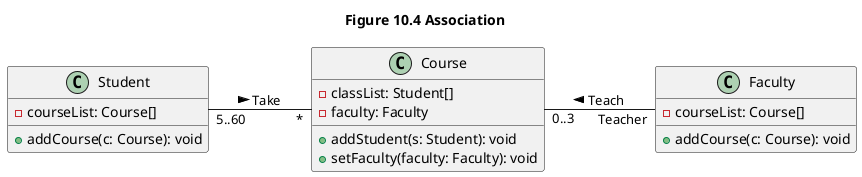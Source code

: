 @startuml
title Figure 10.4 Association
left to right direction
together {
    class Student {
        -courseList: Course[]
        + addCourse(c: Course): void
    }
    
    class Course { 
        -classList: Student[]
        -faculty: Faculty
        +addStudent(s: Student): void
        +setFaculty(faculty: Faculty): void
    }
    
    class Faculty {
        -courseList: Course[]
        +addCourse(c: Course): void
    }
}

Student "5..60" -- "*" Course : Take >
Course "0..3" -- "Teacher" Faculty : Teach <
@enduml
